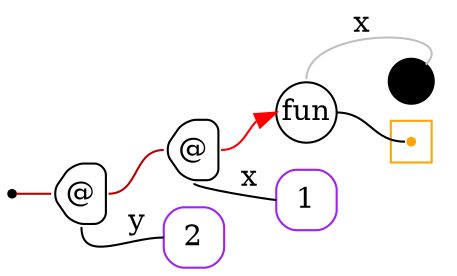 digraph G {
  rankdir=LR;
  edge[arrowhead=none,arrowtail=none];
  node[fixedsize=true,shape=circle]
  size="9.201041666666667,5.219270833333334";
  labeldistance=0;
  nodesep=.175;
  ranksep=.175;

 nd1[shape=point];
   nd29[label="1",tooltip="nd29-ConstGraph",style=rounded,orientation=90,shape=square,width=.4,height=.4,color="purple"];
   nd36[label="2",tooltip="nd36-ConstGraph",style=rounded,orientation=90,shape=square,width=.4,height=.4,color="purple"];
 nd110[label="@",tooltip="nd110-AppGraph",style=rounded,orientation=90,shape=house,width=.4,height=.4,color="#000000"];
 nd111[label="@",tooltip="nd111-AppGraph",style=rounded,orientation=90,shape=house,width=.4,height=.4,color="#000000"];
 nd54[label="fun",tooltip="nd54-AbsGraph",style=rounded,width=.4,height=.4,color="#000000"];
 subgraph cluster_nd56 {
   graph[style=fill,color="orange"];
   ndcluster_nd56[tooltip="nd56",orientation=90,shape=point,color="orange"];
 };
 nd62[label="C0",tooltip="nd62-WeakGraph",style=rounded,orientation=90,shape=point,width=.3,height=.3,color="#000000"];

  nd54->ndcluster_nd56[tailport=e,headport=w];
  nd54->nd62[dir=back,label="x",headport=ne,tailport=n,color=grey,arrowhead=none,arrowtail=none];
  nd111->nd54[tailport=e,headport=w,color=red,arrowhead=normal];
  nd110->nd111[tailport=e,headport=w,color="#b70000",arrowhead=none,arrowtail=none];
  nd1->nd110[tailport=e,headport=w,color="#b70000",arrowhead=none,arrowtail=none];
  nd110->nd36[label="y",tailport=s,headport=w];
  nd111->nd29[label="x",tailport=s,headport=w];
}